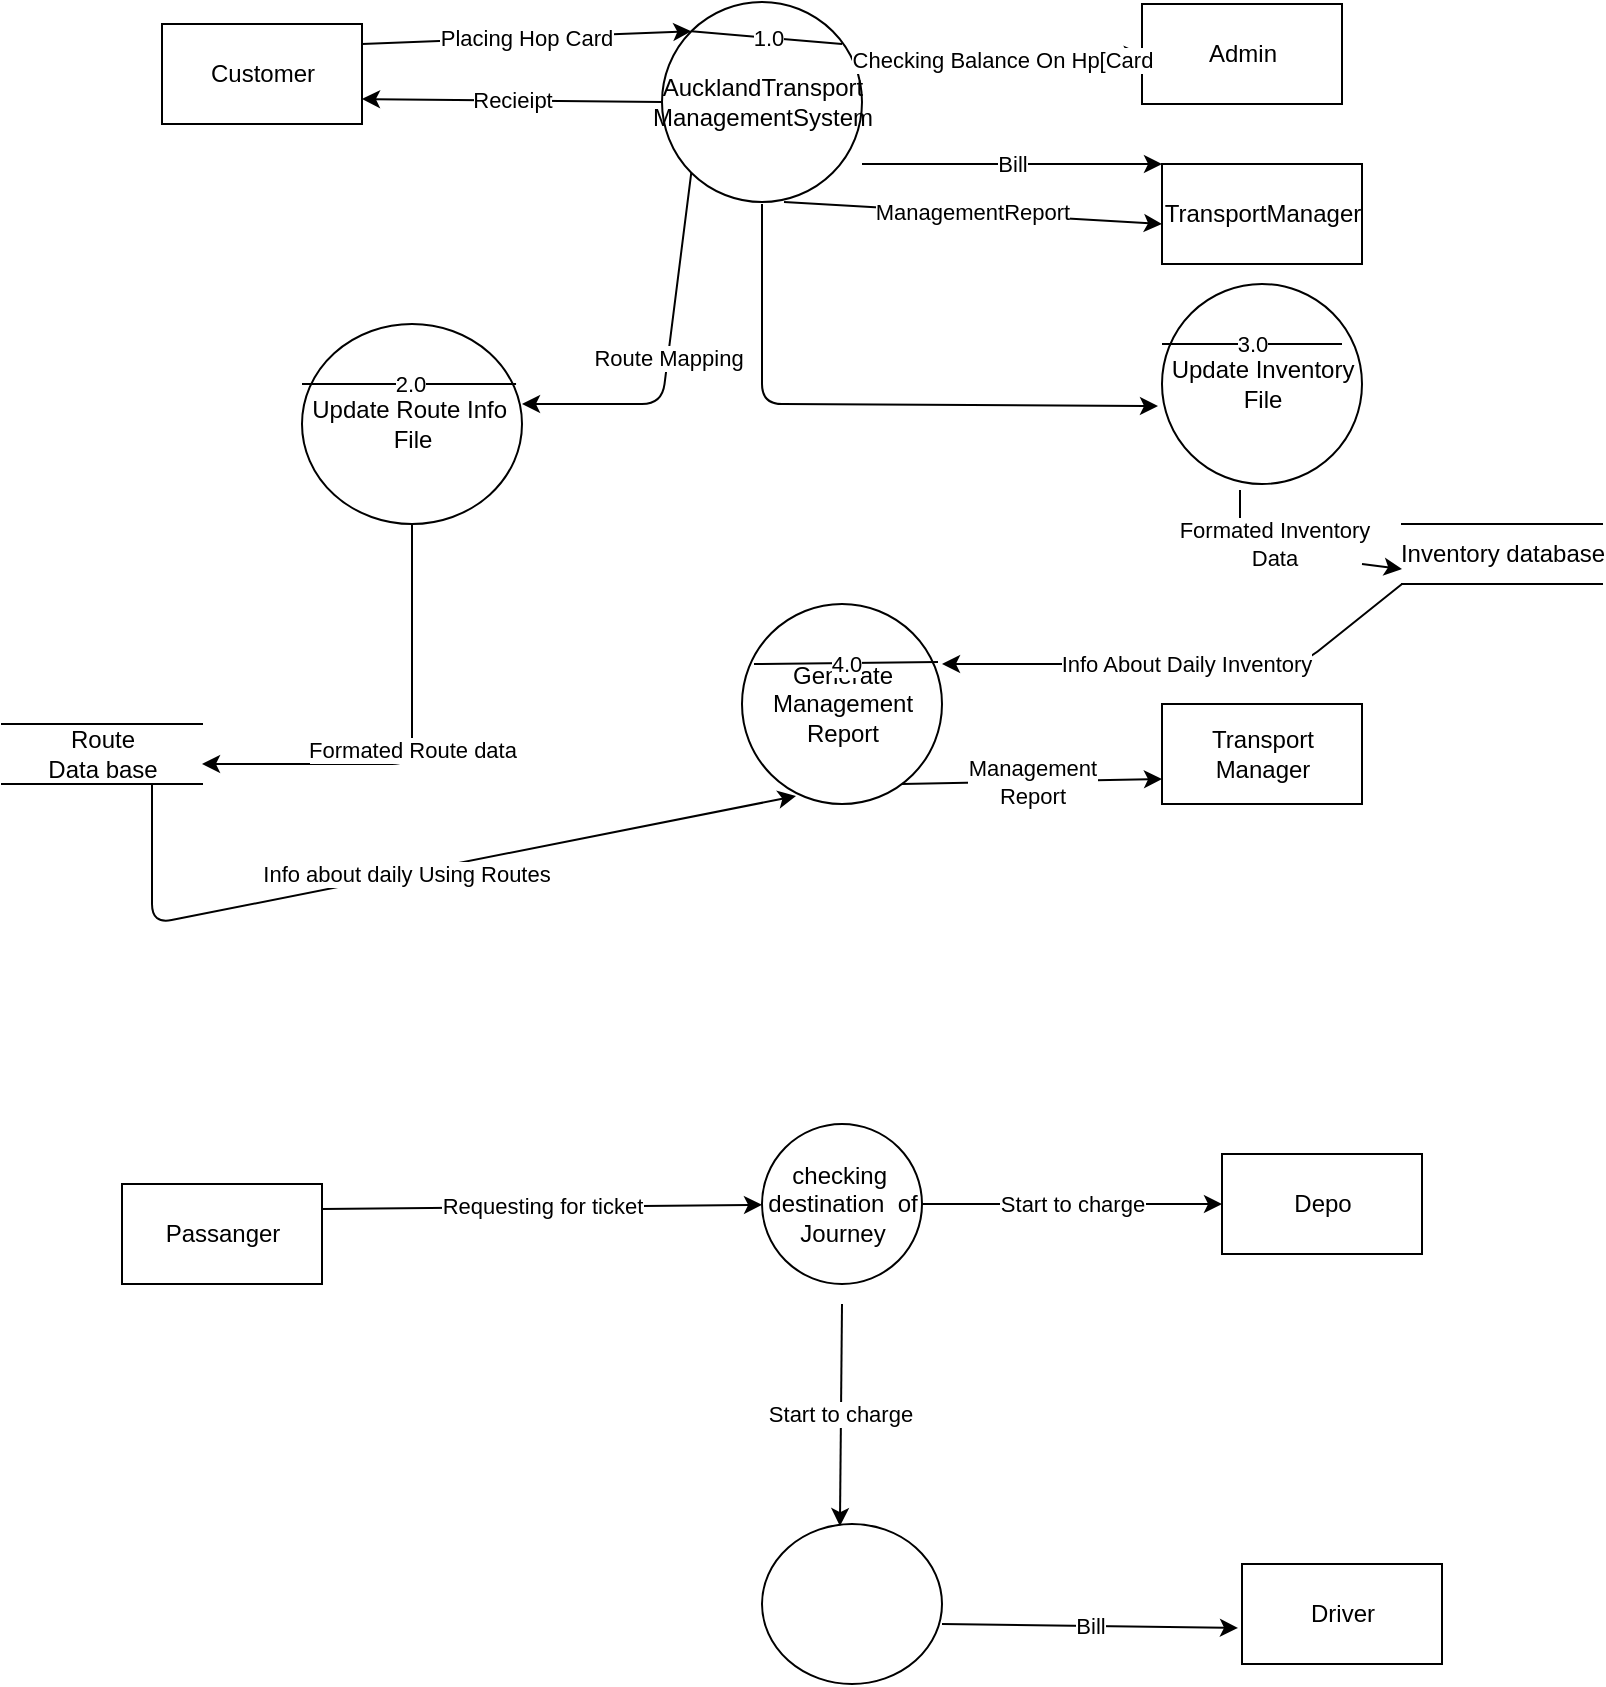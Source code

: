 <mxfile version="13.8.8" type="device"><diagram id="slHYJTnXyo7ohyGEsOeH" name="Page-1"><mxGraphModel dx="868" dy="482" grid="1" gridSize="10" guides="1" tooltips="1" connect="1" arrows="1" fold="1" page="1" pageScale="1" pageWidth="850" pageHeight="1100" math="0" shadow="0"><root><mxCell id="0"/><mxCell id="1" parent="0"/><mxCell id="75ECxdNidfE8IWdS__0r-2" value="AucklandTransport&lt;br&gt;ManagementSystem" style="shape=ellipse;html=1;dashed=0;whitespace=wrap;perimeter=ellipsePerimeter;" parent="1" vertex="1"><mxGeometry x="360" y="49" width="100" height="100" as="geometry"/></mxCell><mxCell id="75ECxdNidfE8IWdS__0r-3" value="Customer" style="html=1;dashed=0;whitespace=wrap;" parent="1" vertex="1"><mxGeometry x="110" y="60" width="100" height="50" as="geometry"/></mxCell><mxCell id="75ECxdNidfE8IWdS__0r-4" value="Placing Hop Card" style="endArrow=classic;html=1;entryX=0;entryY=0;entryDx=0;entryDy=0;" parent="1" target="75ECxdNidfE8IWdS__0r-2" edge="1"><mxGeometry width="50" height="50" relative="1" as="geometry"><mxPoint x="210" y="70" as="sourcePoint"/><mxPoint x="370" y="40" as="targetPoint"/></mxGeometry></mxCell><mxCell id="75ECxdNidfE8IWdS__0r-5" value="Admin" style="html=1;dashed=0;whitespace=wrap;" parent="1" vertex="1"><mxGeometry x="600" y="50" width="100" height="50" as="geometry"/></mxCell><mxCell id="75ECxdNidfE8IWdS__0r-7" value="Checking Balance On Hp[Card" style="endArrow=classic;html=1;entryX=0;entryY=0.5;entryDx=0;entryDy=0;" parent="1" target="75ECxdNidfE8IWdS__0r-5" edge="1"><mxGeometry width="50" height="50" relative="1" as="geometry"><mxPoint x="460" y="80" as="sourcePoint"/><mxPoint x="510" y="30" as="targetPoint"/></mxGeometry></mxCell><mxCell id="75ECxdNidfE8IWdS__0r-8" value="Recieipt" style="endArrow=classic;html=1;exitX=0;exitY=0.5;exitDx=0;exitDy=0;entryX=1;entryY=0.75;entryDx=0;entryDy=0;" parent="1" source="75ECxdNidfE8IWdS__0r-2" target="75ECxdNidfE8IWdS__0r-3" edge="1"><mxGeometry width="50" height="50" relative="1" as="geometry"><mxPoint x="350" y="100" as="sourcePoint"/><mxPoint x="220" y="98" as="targetPoint"/></mxGeometry></mxCell><mxCell id="75ECxdNidfE8IWdS__0r-9" value="TransportManager" style="html=1;dashed=0;whitespace=wrap;" parent="1" vertex="1"><mxGeometry x="610" y="130" width="100" height="50" as="geometry"/></mxCell><mxCell id="75ECxdNidfE8IWdS__0r-11" value="Bill" style="endArrow=classic;html=1;entryX=0;entryY=0;entryDx=0;entryDy=0;" parent="1" target="75ECxdNidfE8IWdS__0r-9" edge="1"><mxGeometry width="50" height="50" relative="1" as="geometry"><mxPoint x="460" y="130" as="sourcePoint"/><mxPoint x="510" y="80" as="targetPoint"/></mxGeometry></mxCell><mxCell id="75ECxdNidfE8IWdS__0r-12" value="ManagementReport" style="endArrow=classic;html=1;exitX=0.61;exitY=1;exitDx=0;exitDy=0;exitPerimeter=0;" parent="1" source="75ECxdNidfE8IWdS__0r-2" edge="1"><mxGeometry width="50" height="50" relative="1" as="geometry"><mxPoint x="560" y="210" as="sourcePoint"/><mxPoint x="610" y="160" as="targetPoint"/></mxGeometry></mxCell><mxCell id="75ECxdNidfE8IWdS__0r-14" value="1.0" style="endArrow=none;html=1;exitX=0;exitY=0;exitDx=0;exitDy=0;" parent="1" source="75ECxdNidfE8IWdS__0r-2" edge="1"><mxGeometry width="50" height="50" relative="1" as="geometry"><mxPoint x="400" y="120" as="sourcePoint"/><mxPoint x="450" y="70" as="targetPoint"/></mxGeometry></mxCell><mxCell id="75ECxdNidfE8IWdS__0r-15" value="Update Inventory&lt;br&gt;File" style="shape=ellipse;html=1;dashed=0;whitespace=wrap;perimeter=ellipsePerimeter;" parent="1" vertex="1"><mxGeometry x="610" y="190" width="100" height="100" as="geometry"/></mxCell><mxCell id="75ECxdNidfE8IWdS__0r-16" value="Generate&lt;br&gt;Management&lt;br&gt;Report" style="shape=ellipse;html=1;dashed=0;whitespace=wrap;perimeter=ellipsePerimeter;" parent="1" vertex="1"><mxGeometry x="400" y="350" width="100" height="100" as="geometry"/></mxCell><mxCell id="75ECxdNidfE8IWdS__0r-17" value="Update Route Info&amp;nbsp;&lt;br&gt;File" style="shape=ellipse;html=1;dashed=0;whitespace=wrap;perimeter=ellipsePerimeter;" parent="1" vertex="1"><mxGeometry x="180" y="210" width="110" height="100" as="geometry"/></mxCell><mxCell id="75ECxdNidfE8IWdS__0r-18" value="2.0" style="endArrow=none;html=1;entryX=0.973;entryY=0.3;entryDx=0;entryDy=0;entryPerimeter=0;exitX=0;exitY=0.3;exitDx=0;exitDy=0;exitPerimeter=0;" parent="1" source="75ECxdNidfE8IWdS__0r-17" target="75ECxdNidfE8IWdS__0r-17" edge="1"><mxGeometry width="50" height="50" relative="1" as="geometry"><mxPoint x="180" y="250" as="sourcePoint"/><mxPoint x="230" y="200" as="targetPoint"/></mxGeometry></mxCell><mxCell id="75ECxdNidfE8IWdS__0r-31" value="4.0" style="endArrow=none;html=1;entryX=0.98;entryY=0.29;entryDx=0;entryDy=0;entryPerimeter=0;exitX=0.06;exitY=0.3;exitDx=0;exitDy=0;exitPerimeter=0;" parent="1" source="75ECxdNidfE8IWdS__0r-16" target="75ECxdNidfE8IWdS__0r-16" edge="1"><mxGeometry width="50" height="50" relative="1" as="geometry"><mxPoint x="410" y="390" as="sourcePoint"/><mxPoint x="460" y="340" as="targetPoint"/></mxGeometry></mxCell><mxCell id="75ECxdNidfE8IWdS__0r-32" value="Transport&lt;br&gt;Manager" style="html=1;dashed=0;whitespace=wrap;" parent="1" vertex="1"><mxGeometry x="610" y="400" width="100" height="50" as="geometry"/></mxCell><mxCell id="75ECxdNidfE8IWdS__0r-33" value="Management&lt;br&gt;Report" style="endArrow=classic;html=1;entryX=0;entryY=0.75;entryDx=0;entryDy=0;" parent="1" target="75ECxdNidfE8IWdS__0r-32" edge="1"><mxGeometry width="50" height="50" relative="1" as="geometry"><mxPoint x="480" y="440" as="sourcePoint"/><mxPoint x="530" y="390" as="targetPoint"/></mxGeometry></mxCell><mxCell id="75ECxdNidfE8IWdS__0r-34" value="Route Mapping" style="endArrow=classic;html=1;exitX=0;exitY=1;exitDx=0;exitDy=0;entryX=1;entryY=0.4;entryDx=0;entryDy=0;entryPerimeter=0;" parent="1" source="75ECxdNidfE8IWdS__0r-2" target="75ECxdNidfE8IWdS__0r-17" edge="1"><mxGeometry width="50" height="50" relative="1" as="geometry"><mxPoint x="410" y="250" as="sourcePoint"/><mxPoint x="370" y="260" as="targetPoint"/><Array as="points"><mxPoint x="360" y="250"/></Array></mxGeometry></mxCell><mxCell id="75ECxdNidfE8IWdS__0r-35" value="" style="endArrow=classic;html=1;entryX=-0.02;entryY=0.61;entryDx=0;entryDy=0;entryPerimeter=0;" parent="1" target="75ECxdNidfE8IWdS__0r-15" edge="1"><mxGeometry width="50" height="50" relative="1" as="geometry"><mxPoint x="410" y="150" as="sourcePoint"/><mxPoint x="620" y="258" as="targetPoint"/><Array as="points"><mxPoint x="410" y="250"/></Array></mxGeometry></mxCell><mxCell id="HufJ2hjL2Elwgf3ES7H1-1" value="Route&lt;br&gt;Data base" style="html=1;dashed=0;whitespace=wrap;shape=partialRectangle;right=0;left=0;" parent="1" vertex="1"><mxGeometry x="30" y="410" width="100" height="30" as="geometry"/></mxCell><mxCell id="HufJ2hjL2Elwgf3ES7H1-2" value="Formated Route data" style="endArrow=classic;html=1;" parent="1" source="75ECxdNidfE8IWdS__0r-17" edge="1"><mxGeometry width="50" height="50" relative="1" as="geometry"><mxPoint x="90" y="470" as="sourcePoint"/><mxPoint x="130" y="430" as="targetPoint"/><Array as="points"><mxPoint x="235" y="430"/><mxPoint x="130" y="430"/></Array></mxGeometry></mxCell><mxCell id="iEpEAIBqDfVNgk8S0IFw-2" value="3.0" style="endArrow=none;html=1;entryX=0.9;entryY=0.3;entryDx=0;entryDy=0;entryPerimeter=0;exitX=0;exitY=0.3;exitDx=0;exitDy=0;exitPerimeter=0;" parent="1" source="75ECxdNidfE8IWdS__0r-15" target="75ECxdNidfE8IWdS__0r-15" edge="1"><mxGeometry width="50" height="50" relative="1" as="geometry"><mxPoint x="610" y="230" as="sourcePoint"/><mxPoint x="660" y="180" as="targetPoint"/></mxGeometry></mxCell><mxCell id="iEpEAIBqDfVNgk8S0IFw-3" value="Formated Inventory&lt;br&gt;Data" style="endArrow=classic;html=1;exitX=0.39;exitY=1.03;exitDx=0;exitDy=0;exitPerimeter=0;" parent="1" source="75ECxdNidfE8IWdS__0r-15" edge="1"><mxGeometry width="50" height="50" relative="1" as="geometry"><mxPoint x="650" y="300" as="sourcePoint"/><mxPoint x="710" y="320" as="targetPoint"/><Array as="points"><mxPoint x="649" y="320"/></Array></mxGeometry></mxCell><mxCell id="iEpEAIBqDfVNgk8S0IFw-4" value="Inventory database" style="html=1;dashed=0;whitespace=wrap;shape=partialRectangle;right=0;left=0;" parent="1" vertex="1"><mxGeometry x="730" y="310" width="100" height="30" as="geometry"/></mxCell><mxCell id="iEpEAIBqDfVNgk8S0IFw-5" value="" style="endArrow=classic;html=1;entryX=0;entryY=0.75;entryDx=0;entryDy=0;" parent="1" target="iEpEAIBqDfVNgk8S0IFw-4" edge="1"><mxGeometry width="50" height="50" relative="1" as="geometry"><mxPoint x="710" y="330" as="sourcePoint"/><mxPoint x="760" y="280" as="targetPoint"/></mxGeometry></mxCell><mxCell id="9eA6jVIdbk7kh9KYLtkB-1" value="Info About Daily Inventory" style="endArrow=classic;html=1;exitX=0;exitY=1;exitDx=0;exitDy=0;" edge="1" parent="1" source="iEpEAIBqDfVNgk8S0IFw-4"><mxGeometry width="50" height="50" relative="1" as="geometry"><mxPoint x="770" y="390" as="sourcePoint"/><mxPoint x="500" y="380" as="targetPoint"/><Array as="points"><mxPoint x="680" y="380"/></Array></mxGeometry></mxCell><mxCell id="9eA6jVIdbk7kh9KYLtkB-2" value="Info about daily Using Routes" style="endArrow=classic;html=1;exitX=0.75;exitY=1;exitDx=0;exitDy=0;entryX=0.27;entryY=0.96;entryDx=0;entryDy=0;entryPerimeter=0;" edge="1" parent="1" source="HufJ2hjL2Elwgf3ES7H1-1" target="75ECxdNidfE8IWdS__0r-16"><mxGeometry width="50" height="50" relative="1" as="geometry"><mxPoint x="90" y="460" as="sourcePoint"/><mxPoint x="420" y="460" as="targetPoint"/><Array as="points"><mxPoint x="105" y="510"/></Array></mxGeometry></mxCell><mxCell id="9eA6jVIdbk7kh9KYLtkB-3" value="checking&amp;nbsp; &lt;br&gt;destination&amp;nbsp; of&lt;br&gt;Journey" style="shape=ellipse;html=1;dashed=0;whitespace=wrap;perimeter=ellipsePerimeter;" vertex="1" parent="1"><mxGeometry x="410" y="610" width="80" height="80" as="geometry"/></mxCell><mxCell id="9eA6jVIdbk7kh9KYLtkB-4" value="" style="shape=ellipse;html=1;dashed=0;whitespace=wrap;perimeter=ellipsePerimeter;" vertex="1" parent="1"><mxGeometry x="410" y="810" width="90" height="80" as="geometry"/></mxCell><mxCell id="9eA6jVIdbk7kh9KYLtkB-5" value="Passanger" style="html=1;dashed=0;whitespace=wrap;" vertex="1" parent="1"><mxGeometry x="90" y="640" width="100" height="50" as="geometry"/></mxCell><mxCell id="9eA6jVIdbk7kh9KYLtkB-6" value="Depo" style="html=1;dashed=0;whitespace=wrap;" vertex="1" parent="1"><mxGeometry x="640" y="625" width="100" height="50" as="geometry"/></mxCell><mxCell id="9eA6jVIdbk7kh9KYLtkB-7" value="Driver" style="html=1;dashed=0;whitespace=wrap;" vertex="1" parent="1"><mxGeometry x="650" y="830" width="100" height="50" as="geometry"/></mxCell><mxCell id="9eA6jVIdbk7kh9KYLtkB-8" value="Requesting for ticket" style="endArrow=classic;html=1;exitX=1;exitY=0.25;exitDx=0;exitDy=0;" edge="1" parent="1" source="9eA6jVIdbk7kh9KYLtkB-5" target="9eA6jVIdbk7kh9KYLtkB-3"><mxGeometry width="50" height="50" relative="1" as="geometry"><mxPoint x="190" y="675" as="sourcePoint"/><mxPoint x="240" y="625" as="targetPoint"/></mxGeometry></mxCell><mxCell id="9eA6jVIdbk7kh9KYLtkB-9" value="Start to charge" style="endArrow=classic;html=1;entryX=0;entryY=0.5;entryDx=0;entryDy=0;exitX=1;exitY=0.5;exitDx=0;exitDy=0;" edge="1" parent="1" source="9eA6jVIdbk7kh9KYLtkB-3" target="9eA6jVIdbk7kh9KYLtkB-6"><mxGeometry width="50" height="50" relative="1" as="geometry"><mxPoint x="500" y="650" as="sourcePoint"/><mxPoint x="450" y="620" as="targetPoint"/></mxGeometry></mxCell><mxCell id="9eA6jVIdbk7kh9KYLtkB-10" value="Start to charge" style="endArrow=classic;html=1;entryX=0.433;entryY=0.013;entryDx=0;entryDy=0;entryPerimeter=0;" edge="1" parent="1" target="9eA6jVIdbk7kh9KYLtkB-4"><mxGeometry width="50" height="50" relative="1" as="geometry"><mxPoint x="450" y="700" as="sourcePoint"/><mxPoint x="450" y="620" as="targetPoint"/></mxGeometry></mxCell><mxCell id="9eA6jVIdbk7kh9KYLtkB-11" value="Bill" style="endArrow=classic;html=1;entryX=-0.02;entryY=0.64;entryDx=0;entryDy=0;entryPerimeter=0;" edge="1" parent="1" target="9eA6jVIdbk7kh9KYLtkB-7"><mxGeometry width="50" height="50" relative="1" as="geometry"><mxPoint x="500" y="860" as="sourcePoint"/><mxPoint x="550" y="810" as="targetPoint"/></mxGeometry></mxCell></root></mxGraphModel></diagram></mxfile>